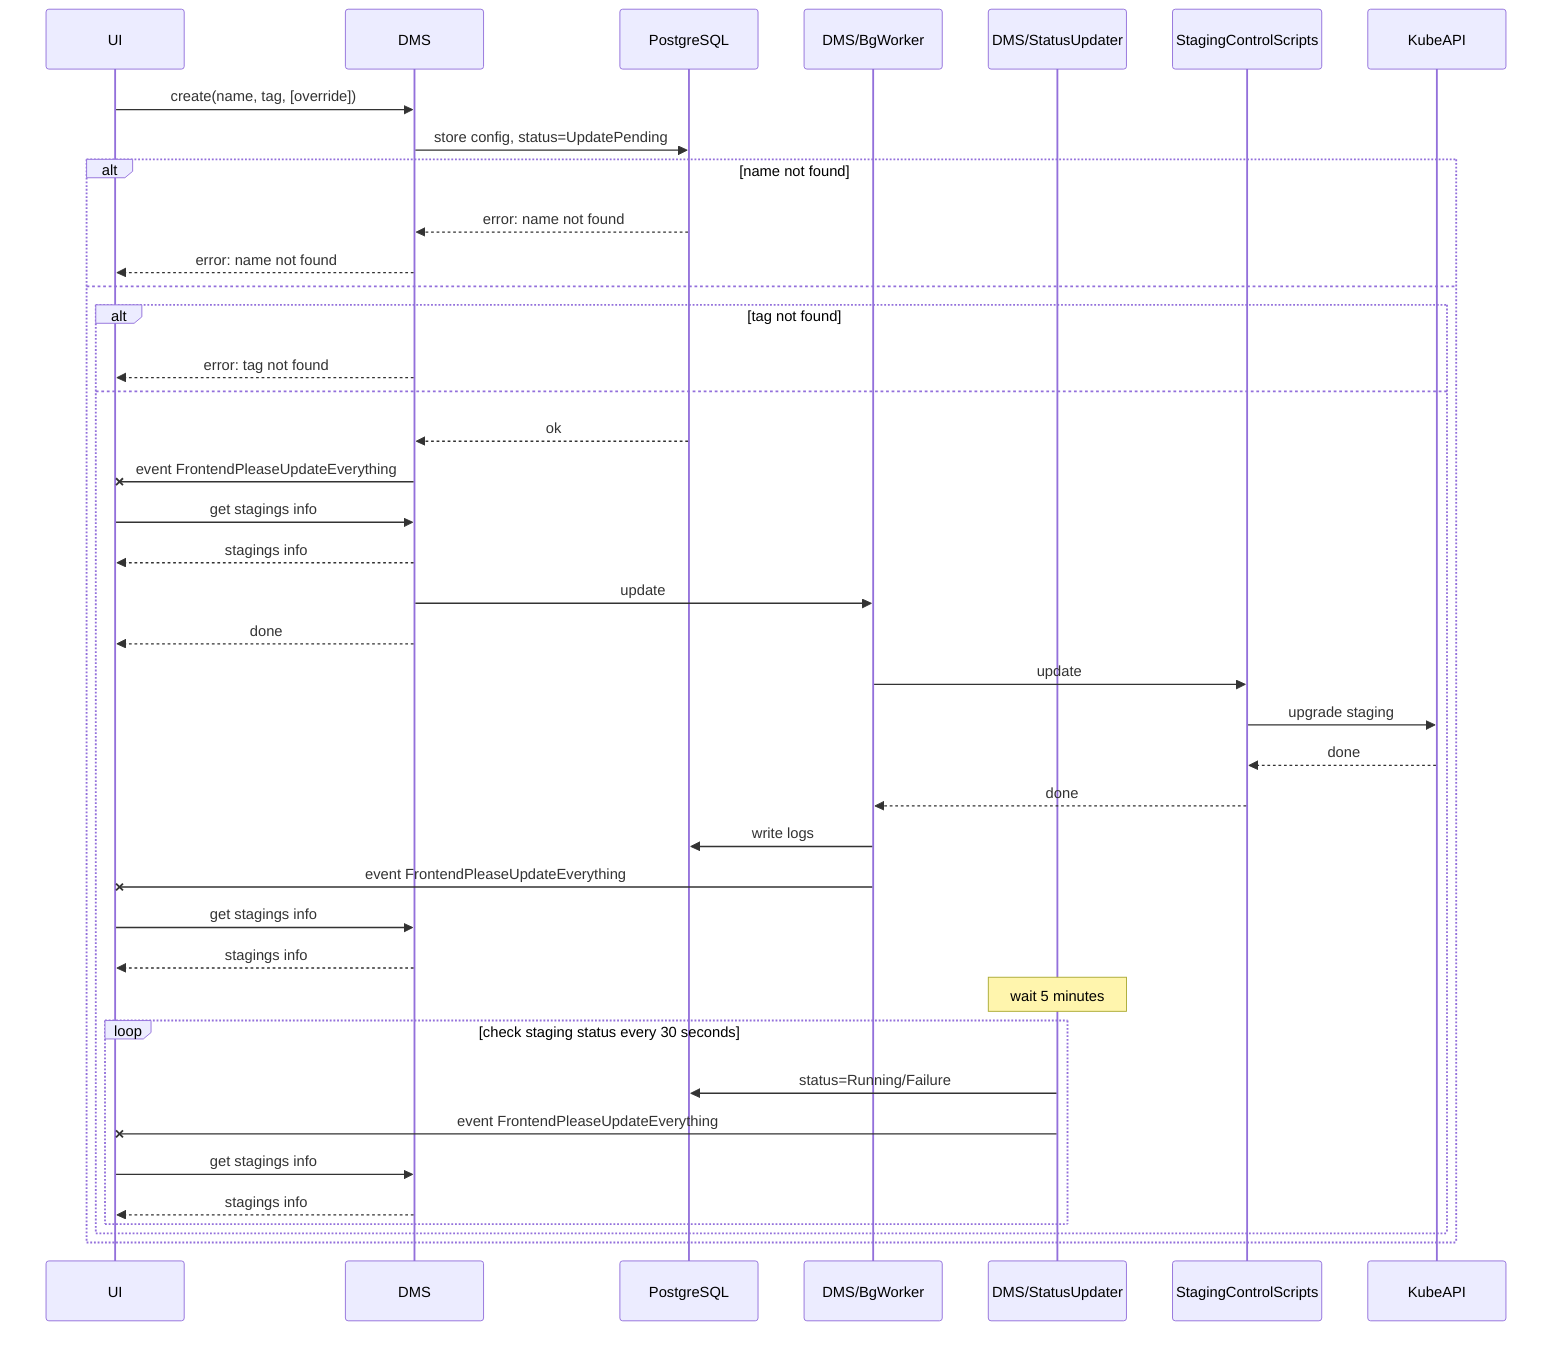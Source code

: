 sequenceDiagram
    participant UI
    participant DMS
    participant PostgreSQL
    participant DMS/BgWorker
    participant DMS/StatusUpdater
    participant StagingControlScripts
    participant KubeAPI
    UI->>DMS: create(name, tag, [override])
    DMS->>PostgreSQL: store config, status=UpdatePending
    alt name not found
        PostgreSQL-->>DMS: error: name not found
        DMS-->>UI: error: name not found
    else
        alt tag not found
            DMS-->>UI: error: tag not found
        else
            PostgreSQL-->>DMS: ok
            DMS-xUI: event FrontendPleaseUpdateEverything
            UI->>DMS: get stagings info
            DMS-->>UI: stagings info
            DMS->>DMS/BgWorker: update
            DMS-->>UI: done
            DMS/BgWorker->>StagingControlScripts: update
            StagingControlScripts->>KubeAPI: upgrade staging
            KubeAPI-->>StagingControlScripts: done
            StagingControlScripts-->>DMS/BgWorker: done
            DMS/BgWorker->>PostgreSQL: write logs
            DMS/BgWorker-xUI: event FrontendPleaseUpdateEverything
            UI->>DMS: get stagings info
            DMS-->>UI: stagings info
            Note over DMS/StatusUpdater: wait 5 minutes
            loop check staging status every 30 seconds
                DMS/StatusUpdater->>PostgreSQL: status=Running/Failure
                DMS/StatusUpdater-xUI: event FrontendPleaseUpdateEverything
                UI->>DMS: get stagings info
                DMS-->>UI: stagings info
            end
        end
    end